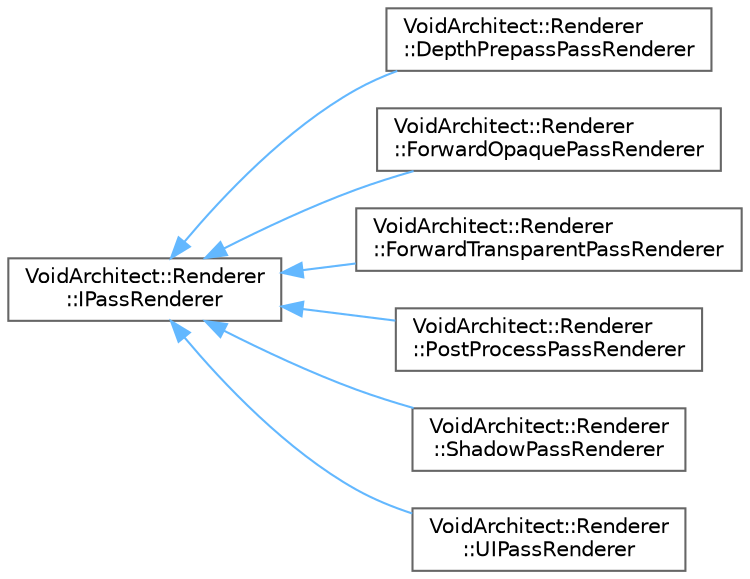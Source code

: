 digraph "Graphical Class Hierarchy"
{
 // LATEX_PDF_SIZE
  bgcolor="transparent";
  edge [fontname=Helvetica,fontsize=10,labelfontname=Helvetica,labelfontsize=10];
  node [fontname=Helvetica,fontsize=10,shape=box,height=0.2,width=0.4];
  rankdir="LR";
  Node0 [id="Node000000",label="VoidArchitect::Renderer\l::IPassRenderer",height=0.2,width=0.4,color="grey40", fillcolor="white", style="filled",URL="$class_void_architect_1_1_renderer_1_1_i_pass_renderer.html",tooltip=" "];
  Node0 -> Node1 [id="edge21_Node000000_Node000001",dir="back",color="steelblue1",style="solid",tooltip=" "];
  Node1 [id="Node000001",label="VoidArchitect::Renderer\l::DepthPrepassPassRenderer",height=0.2,width=0.4,color="grey40", fillcolor="white", style="filled",URL="$class_void_architect_1_1_renderer_1_1_depth_prepass_pass_renderer.html",tooltip=" "];
  Node0 -> Node2 [id="edge22_Node000000_Node000002",dir="back",color="steelblue1",style="solid",tooltip=" "];
  Node2 [id="Node000002",label="VoidArchitect::Renderer\l::ForwardOpaquePassRenderer",height=0.2,width=0.4,color="grey40", fillcolor="white", style="filled",URL="$class_void_architect_1_1_renderer_1_1_forward_opaque_pass_renderer.html",tooltip=" "];
  Node0 -> Node3 [id="edge23_Node000000_Node000003",dir="back",color="steelblue1",style="solid",tooltip=" "];
  Node3 [id="Node000003",label="VoidArchitect::Renderer\l::ForwardTransparentPassRenderer",height=0.2,width=0.4,color="grey40", fillcolor="white", style="filled",URL="$class_void_architect_1_1_renderer_1_1_forward_transparent_pass_renderer.html",tooltip=" "];
  Node0 -> Node4 [id="edge24_Node000000_Node000004",dir="back",color="steelblue1",style="solid",tooltip=" "];
  Node4 [id="Node000004",label="VoidArchitect::Renderer\l::PostProcessPassRenderer",height=0.2,width=0.4,color="grey40", fillcolor="white", style="filled",URL="$class_void_architect_1_1_renderer_1_1_post_process_pass_renderer.html",tooltip=" "];
  Node0 -> Node5 [id="edge25_Node000000_Node000005",dir="back",color="steelblue1",style="solid",tooltip=" "];
  Node5 [id="Node000005",label="VoidArchitect::Renderer\l::ShadowPassRenderer",height=0.2,width=0.4,color="grey40", fillcolor="white", style="filled",URL="$class_void_architect_1_1_renderer_1_1_shadow_pass_renderer.html",tooltip=" "];
  Node0 -> Node6 [id="edge26_Node000000_Node000006",dir="back",color="steelblue1",style="solid",tooltip=" "];
  Node6 [id="Node000006",label="VoidArchitect::Renderer\l::UIPassRenderer",height=0.2,width=0.4,color="grey40", fillcolor="white", style="filled",URL="$class_void_architect_1_1_renderer_1_1_u_i_pass_renderer.html",tooltip=" "];
}
